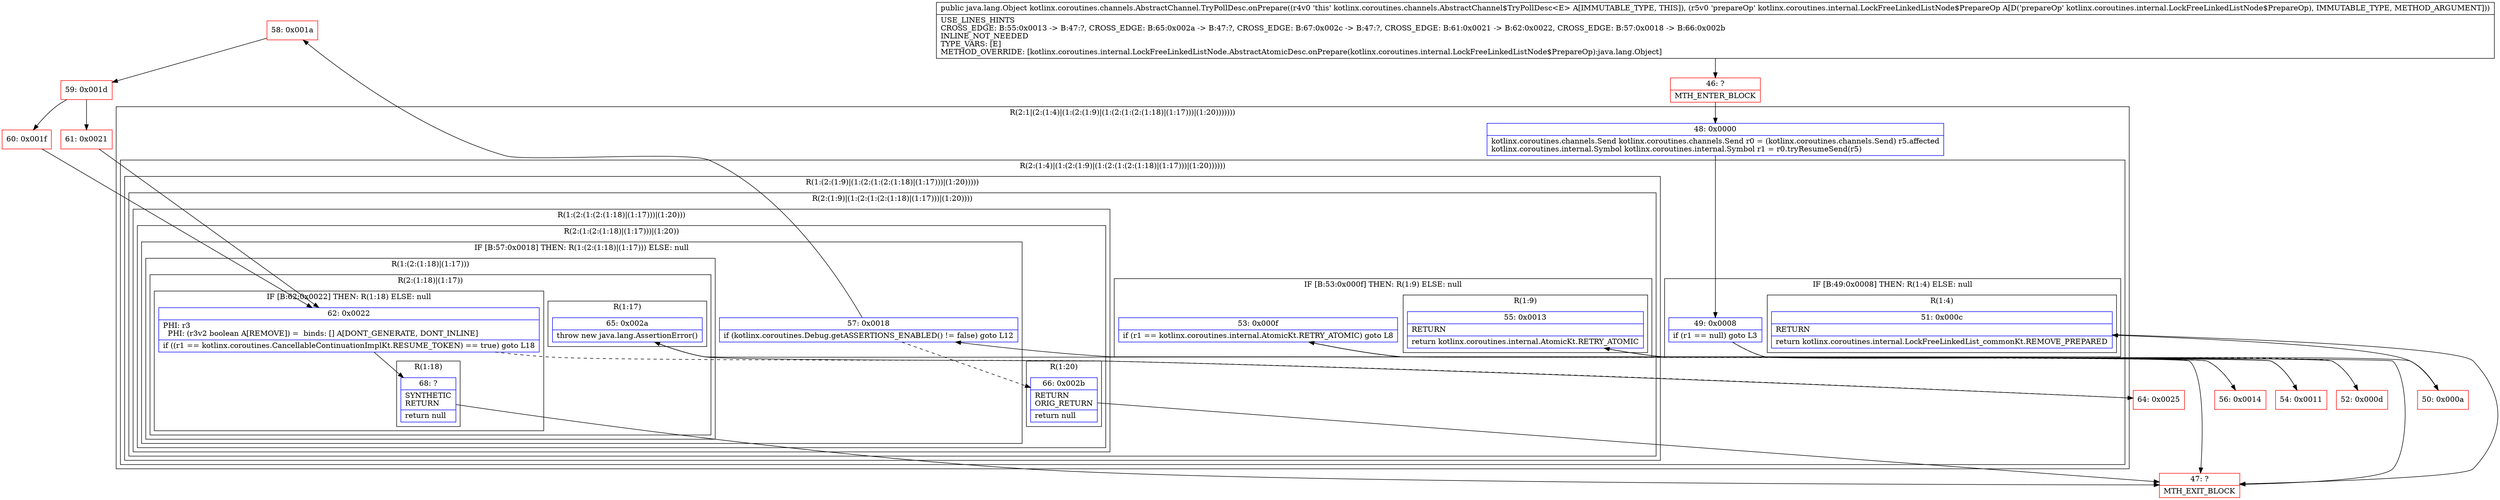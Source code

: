 digraph "CFG forkotlinx.coroutines.channels.AbstractChannel.TryPollDesc.onPrepare(Lkotlinx\/coroutines\/internal\/LockFreeLinkedListNode$PrepareOp;)Ljava\/lang\/Object;" {
subgraph cluster_Region_61138864 {
label = "R(2:1|(2:(1:4)|(1:(2:(1:9)|(1:(2:(1:(2:(1:18)|(1:17)))|(1:20)))))))";
node [shape=record,color=blue];
Node_48 [shape=record,label="{48\:\ 0x0000|kotlinx.coroutines.channels.Send kotlinx.coroutines.channels.Send r0 = (kotlinx.coroutines.channels.Send) r5.affected\lkotlinx.coroutines.internal.Symbol kotlinx.coroutines.internal.Symbol r1 = r0.tryResumeSend(r5)\l}"];
subgraph cluster_Region_196340724 {
label = "R(2:(1:4)|(1:(2:(1:9)|(1:(2:(1:(2:(1:18)|(1:17)))|(1:20))))))";
node [shape=record,color=blue];
subgraph cluster_IfRegion_143014204 {
label = "IF [B:49:0x0008] THEN: R(1:4) ELSE: null";
node [shape=record,color=blue];
Node_49 [shape=record,label="{49\:\ 0x0008|if (r1 == null) goto L3\l}"];
subgraph cluster_Region_1808490009 {
label = "R(1:4)";
node [shape=record,color=blue];
Node_51 [shape=record,label="{51\:\ 0x000c|RETURN\l|return kotlinx.coroutines.internal.LockFreeLinkedList_commonKt.REMOVE_PREPARED\l}"];
}
}
subgraph cluster_Region_72555725 {
label = "R(1:(2:(1:9)|(1:(2:(1:(2:(1:18)|(1:17)))|(1:20)))))";
node [shape=record,color=blue];
subgraph cluster_Region_1407877912 {
label = "R(2:(1:9)|(1:(2:(1:(2:(1:18)|(1:17)))|(1:20))))";
node [shape=record,color=blue];
subgraph cluster_IfRegion_46563748 {
label = "IF [B:53:0x000f] THEN: R(1:9) ELSE: null";
node [shape=record,color=blue];
Node_53 [shape=record,label="{53\:\ 0x000f|if (r1 == kotlinx.coroutines.internal.AtomicKt.RETRY_ATOMIC) goto L8\l}"];
subgraph cluster_Region_1200762586 {
label = "R(1:9)";
node [shape=record,color=blue];
Node_55 [shape=record,label="{55\:\ 0x0013|RETURN\l|return kotlinx.coroutines.internal.AtomicKt.RETRY_ATOMIC\l}"];
}
}
subgraph cluster_Region_1989712807 {
label = "R(1:(2:(1:(2:(1:18)|(1:17)))|(1:20)))";
node [shape=record,color=blue];
subgraph cluster_Region_1790002381 {
label = "R(2:(1:(2:(1:18)|(1:17)))|(1:20))";
node [shape=record,color=blue];
subgraph cluster_IfRegion_1833236672 {
label = "IF [B:57:0x0018] THEN: R(1:(2:(1:18)|(1:17))) ELSE: null";
node [shape=record,color=blue];
Node_57 [shape=record,label="{57\:\ 0x0018|if (kotlinx.coroutines.Debug.getASSERTIONS_ENABLED() != false) goto L12\l}"];
subgraph cluster_Region_1006038860 {
label = "R(1:(2:(1:18)|(1:17)))";
node [shape=record,color=blue];
subgraph cluster_Region_159452726 {
label = "R(2:(1:18)|(1:17))";
node [shape=record,color=blue];
subgraph cluster_IfRegion_981015363 {
label = "IF [B:62:0x0022] THEN: R(1:18) ELSE: null";
node [shape=record,color=blue];
Node_62 [shape=record,label="{62\:\ 0x0022|PHI: r3 \l  PHI: (r3v2 boolean A[REMOVE]) =  binds: [] A[DONT_GENERATE, DONT_INLINE]\l|if ((r1 == kotlinx.coroutines.CancellableContinuationImplKt.RESUME_TOKEN) == true) goto L18\l}"];
subgraph cluster_Region_1777775847 {
label = "R(1:18)";
node [shape=record,color=blue];
Node_68 [shape=record,label="{68\:\ ?|SYNTHETIC\lRETURN\l|return null\l}"];
}
}
subgraph cluster_Region_591320033 {
label = "R(1:17)";
node [shape=record,color=blue];
Node_65 [shape=record,label="{65\:\ 0x002a|throw new java.lang.AssertionError()\l}"];
}
}
}
}
subgraph cluster_Region_792642629 {
label = "R(1:20)";
node [shape=record,color=blue];
Node_66 [shape=record,label="{66\:\ 0x002b|RETURN\lORIG_RETURN\l|return null\l}"];
}
}
}
}
}
}
}
Node_46 [shape=record,color=red,label="{46\:\ ?|MTH_ENTER_BLOCK\l}"];
Node_50 [shape=record,color=red,label="{50\:\ 0x000a}"];
Node_47 [shape=record,color=red,label="{47\:\ ?|MTH_EXIT_BLOCK\l}"];
Node_52 [shape=record,color=red,label="{52\:\ 0x000d}"];
Node_54 [shape=record,color=red,label="{54\:\ 0x0011}"];
Node_56 [shape=record,color=red,label="{56\:\ 0x0014}"];
Node_58 [shape=record,color=red,label="{58\:\ 0x001a}"];
Node_59 [shape=record,color=red,label="{59\:\ 0x001d}"];
Node_60 [shape=record,color=red,label="{60\:\ 0x001f}"];
Node_64 [shape=record,color=red,label="{64\:\ 0x0025}"];
Node_61 [shape=record,color=red,label="{61\:\ 0x0021}"];
MethodNode[shape=record,label="{public java.lang.Object kotlinx.coroutines.channels.AbstractChannel.TryPollDesc.onPrepare((r4v0 'this' kotlinx.coroutines.channels.AbstractChannel$TryPollDesc\<E\> A[IMMUTABLE_TYPE, THIS]), (r5v0 'prepareOp' kotlinx.coroutines.internal.LockFreeLinkedListNode$PrepareOp A[D('prepareOp' kotlinx.coroutines.internal.LockFreeLinkedListNode$PrepareOp), IMMUTABLE_TYPE, METHOD_ARGUMENT]))  | USE_LINES_HINTS\lCROSS_EDGE: B:55:0x0013 \-\> B:47:?, CROSS_EDGE: B:65:0x002a \-\> B:47:?, CROSS_EDGE: B:67:0x002c \-\> B:47:?, CROSS_EDGE: B:61:0x0021 \-\> B:62:0x0022, CROSS_EDGE: B:57:0x0018 \-\> B:66:0x002b\lINLINE_NOT_NEEDED\lTYPE_VARS: [E]\lMETHOD_OVERRIDE: [kotlinx.coroutines.internal.LockFreeLinkedListNode.AbstractAtomicDesc.onPrepare(kotlinx.coroutines.internal.LockFreeLinkedListNode$PrepareOp):java.lang.Object]\l}"];
MethodNode -> Node_46;Node_48 -> Node_49;
Node_49 -> Node_50;
Node_49 -> Node_52[style=dashed];
Node_51 -> Node_47;
Node_53 -> Node_54;
Node_53 -> Node_56[style=dashed];
Node_55 -> Node_47;
Node_57 -> Node_58;
Node_57 -> Node_66[style=dashed];
Node_62 -> Node_64[style=dashed];
Node_62 -> Node_68;
Node_68 -> Node_47;
Node_65 -> Node_47;
Node_66 -> Node_47;
Node_46 -> Node_48;
Node_50 -> Node_51;
Node_52 -> Node_53;
Node_54 -> Node_55;
Node_56 -> Node_57;
Node_58 -> Node_59;
Node_59 -> Node_60;
Node_59 -> Node_61;
Node_60 -> Node_62;
Node_64 -> Node_65;
Node_61 -> Node_62;
}

